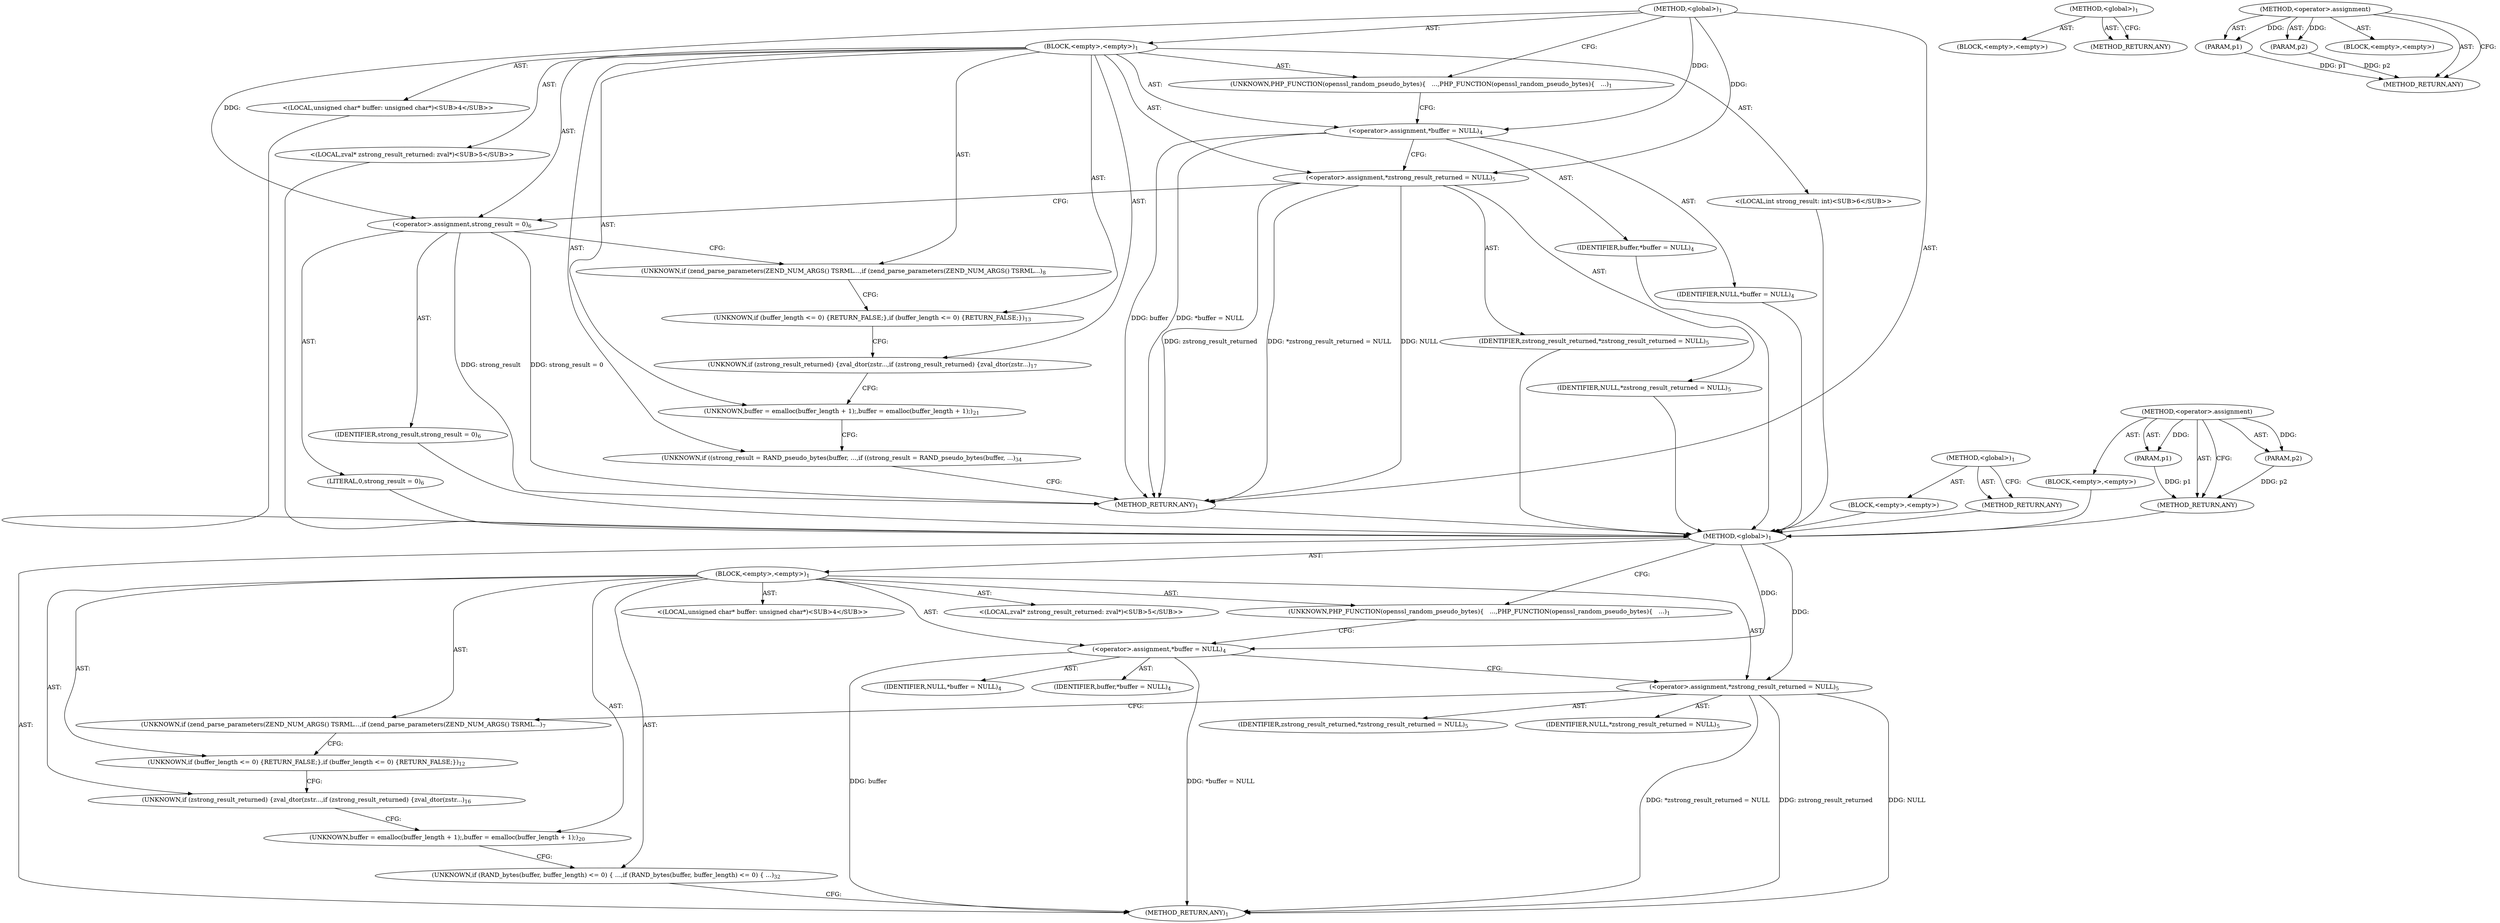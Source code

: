 digraph "&lt;operator&gt;.assignment" {
vulnerable_6 [label=<(METHOD,&lt;global&gt;)<SUB>1</SUB>>];
vulnerable_7 [label=<(BLOCK,&lt;empty&gt;,&lt;empty&gt;)<SUB>1</SUB>>];
vulnerable_8 [label=<(UNKNOWN,PHP_FUNCTION(openssl_random_pseudo_bytes)
{
   ...,PHP_FUNCTION(openssl_random_pseudo_bytes)
{
   ...)<SUB>1</SUB>>];
vulnerable_9 [label="<(LOCAL,unsigned char* buffer: unsigned char*)<SUB>4</SUB>>"];
vulnerable_10 [label=<(&lt;operator&gt;.assignment,*buffer = NULL)<SUB>4</SUB>>];
vulnerable_11 [label=<(IDENTIFIER,buffer,*buffer = NULL)<SUB>4</SUB>>];
vulnerable_12 [label=<(IDENTIFIER,NULL,*buffer = NULL)<SUB>4</SUB>>];
vulnerable_13 [label="<(LOCAL,zval* zstrong_result_returned: zval*)<SUB>5</SUB>>"];
vulnerable_14 [label=<(&lt;operator&gt;.assignment,*zstrong_result_returned = NULL)<SUB>5</SUB>>];
vulnerable_15 [label=<(IDENTIFIER,zstrong_result_returned,*zstrong_result_returned = NULL)<SUB>5</SUB>>];
vulnerable_16 [label=<(IDENTIFIER,NULL,*zstrong_result_returned = NULL)<SUB>5</SUB>>];
vulnerable_17 [label="<(LOCAL,int strong_result: int)<SUB>6</SUB>>"];
vulnerable_18 [label=<(&lt;operator&gt;.assignment,strong_result = 0)<SUB>6</SUB>>];
vulnerable_19 [label=<(IDENTIFIER,strong_result,strong_result = 0)<SUB>6</SUB>>];
vulnerable_20 [label=<(LITERAL,0,strong_result = 0)<SUB>6</SUB>>];
vulnerable_21 [label=<(UNKNOWN,if (zend_parse_parameters(ZEND_NUM_ARGS() TSRML...,if (zend_parse_parameters(ZEND_NUM_ARGS() TSRML...)<SUB>8</SUB>>];
vulnerable_22 [label=<(UNKNOWN,if (buffer_length &lt;= 0) {
		RETURN_FALSE;
	},if (buffer_length &lt;= 0) {
		RETURN_FALSE;
	})<SUB>13</SUB>>];
vulnerable_23 [label=<(UNKNOWN,if (zstrong_result_returned) {
		zval_dtor(zstr...,if (zstrong_result_returned) {
		zval_dtor(zstr...)<SUB>17</SUB>>];
vulnerable_24 [label=<(UNKNOWN,buffer = emalloc(buffer_length + 1);,buffer = emalloc(buffer_length + 1);)<SUB>21</SUB>>];
vulnerable_25 [label=<(UNKNOWN,if ((strong_result = RAND_pseudo_bytes(buffer, ...,if ((strong_result = RAND_pseudo_bytes(buffer, ...)<SUB>34</SUB>>];
vulnerable_26 [label=<(METHOD_RETURN,ANY)<SUB>1</SUB>>];
vulnerable_37 [label=<(METHOD,&lt;global&gt;)<SUB>1</SUB>>];
vulnerable_38 [label=<(BLOCK,&lt;empty&gt;,&lt;empty&gt;)>];
vulnerable_39 [label=<(METHOD_RETURN,ANY)>];
vulnerable_43 [label=<(METHOD,&lt;operator&gt;.assignment)>];
vulnerable_44 [label=<(PARAM,p1)>];
vulnerable_45 [label=<(PARAM,p2)>];
vulnerable_46 [label=<(BLOCK,&lt;empty&gt;,&lt;empty&gt;)>];
vulnerable_47 [label=<(METHOD_RETURN,ANY)>];
fixed_6 [label=<(METHOD,&lt;global&gt;)<SUB>1</SUB>>];
fixed_7 [label=<(BLOCK,&lt;empty&gt;,&lt;empty&gt;)<SUB>1</SUB>>];
fixed_8 [label=<(UNKNOWN,PHP_FUNCTION(openssl_random_pseudo_bytes)
{
   ...,PHP_FUNCTION(openssl_random_pseudo_bytes)
{
   ...)<SUB>1</SUB>>];
fixed_9 [label="<(LOCAL,unsigned char* buffer: unsigned char*)<SUB>4</SUB>>"];
fixed_10 [label=<(&lt;operator&gt;.assignment,*buffer = NULL)<SUB>4</SUB>>];
fixed_11 [label=<(IDENTIFIER,buffer,*buffer = NULL)<SUB>4</SUB>>];
fixed_12 [label=<(IDENTIFIER,NULL,*buffer = NULL)<SUB>4</SUB>>];
fixed_13 [label="<(LOCAL,zval* zstrong_result_returned: zval*)<SUB>5</SUB>>"];
fixed_14 [label=<(&lt;operator&gt;.assignment,*zstrong_result_returned = NULL)<SUB>5</SUB>>];
fixed_15 [label=<(IDENTIFIER,zstrong_result_returned,*zstrong_result_returned = NULL)<SUB>5</SUB>>];
fixed_16 [label=<(IDENTIFIER,NULL,*zstrong_result_returned = NULL)<SUB>5</SUB>>];
fixed_17 [label=<(UNKNOWN,if (zend_parse_parameters(ZEND_NUM_ARGS() TSRML...,if (zend_parse_parameters(ZEND_NUM_ARGS() TSRML...)<SUB>7</SUB>>];
fixed_18 [label=<(UNKNOWN,if (buffer_length &lt;= 0) {
		RETURN_FALSE;
	},if (buffer_length &lt;= 0) {
		RETURN_FALSE;
	})<SUB>12</SUB>>];
fixed_19 [label=<(UNKNOWN,if (zstrong_result_returned) {
		zval_dtor(zstr...,if (zstrong_result_returned) {
		zval_dtor(zstr...)<SUB>16</SUB>>];
fixed_20 [label=<(UNKNOWN,buffer = emalloc(buffer_length + 1);,buffer = emalloc(buffer_length + 1);)<SUB>20</SUB>>];
fixed_21 [label=<(UNKNOWN,if (RAND_bytes(buffer, buffer_length) &lt;= 0) {
 ...,if (RAND_bytes(buffer, buffer_length) &lt;= 0) {
 ...)<SUB>32</SUB>>];
fixed_22 [label=<(METHOD_RETURN,ANY)<SUB>1</SUB>>];
fixed_31 [label=<(METHOD,&lt;global&gt;)<SUB>1</SUB>>];
fixed_32 [label=<(BLOCK,&lt;empty&gt;,&lt;empty&gt;)>];
fixed_33 [label=<(METHOD_RETURN,ANY)>];
fixed_37 [label=<(METHOD,&lt;operator&gt;.assignment)>];
fixed_38 [label=<(PARAM,p1)>];
fixed_39 [label=<(PARAM,p2)>];
fixed_40 [label=<(BLOCK,&lt;empty&gt;,&lt;empty&gt;)>];
fixed_41 [label=<(METHOD_RETURN,ANY)>];
vulnerable_6 -> vulnerable_7  [key=0, label="AST: "];
vulnerable_6 -> vulnerable_26  [key=0, label="AST: "];
vulnerable_6 -> vulnerable_8  [key=0, label="CFG: "];
vulnerable_6 -> vulnerable_10  [key=0, label="DDG: "];
vulnerable_6 -> vulnerable_14  [key=0, label="DDG: "];
vulnerable_6 -> vulnerable_18  [key=0, label="DDG: "];
vulnerable_7 -> vulnerable_8  [key=0, label="AST: "];
vulnerable_7 -> vulnerable_9  [key=0, label="AST: "];
vulnerable_7 -> vulnerable_10  [key=0, label="AST: "];
vulnerable_7 -> vulnerable_13  [key=0, label="AST: "];
vulnerable_7 -> vulnerable_14  [key=0, label="AST: "];
vulnerable_7 -> vulnerable_17  [key=0, label="AST: "];
vulnerable_7 -> vulnerable_18  [key=0, label="AST: "];
vulnerable_7 -> vulnerable_21  [key=0, label="AST: "];
vulnerable_7 -> vulnerable_22  [key=0, label="AST: "];
vulnerable_7 -> vulnerable_23  [key=0, label="AST: "];
vulnerable_7 -> vulnerable_24  [key=0, label="AST: "];
vulnerable_7 -> vulnerable_25  [key=0, label="AST: "];
vulnerable_8 -> vulnerable_10  [key=0, label="CFG: "];
vulnerable_9 -> fixed_6  [key=0];
vulnerable_10 -> vulnerable_11  [key=0, label="AST: "];
vulnerable_10 -> vulnerable_12  [key=0, label="AST: "];
vulnerable_10 -> vulnerable_14  [key=0, label="CFG: "];
vulnerable_10 -> vulnerable_26  [key=0, label="DDG: buffer"];
vulnerable_10 -> vulnerable_26  [key=1, label="DDG: *buffer = NULL"];
vulnerable_11 -> fixed_6  [key=0];
vulnerable_12 -> fixed_6  [key=0];
vulnerable_13 -> fixed_6  [key=0];
vulnerable_14 -> vulnerable_15  [key=0, label="AST: "];
vulnerable_14 -> vulnerable_16  [key=0, label="AST: "];
vulnerable_14 -> vulnerable_18  [key=0, label="CFG: "];
vulnerable_14 -> vulnerable_26  [key=0, label="DDG: zstrong_result_returned"];
vulnerable_14 -> vulnerable_26  [key=1, label="DDG: NULL"];
vulnerable_14 -> vulnerable_26  [key=2, label="DDG: *zstrong_result_returned = NULL"];
vulnerable_15 -> fixed_6  [key=0];
vulnerable_16 -> fixed_6  [key=0];
vulnerable_17 -> fixed_6  [key=0];
vulnerable_18 -> vulnerable_19  [key=0, label="AST: "];
vulnerable_18 -> vulnerable_20  [key=0, label="AST: "];
vulnerable_18 -> vulnerable_21  [key=0, label="CFG: "];
vulnerable_18 -> vulnerable_26  [key=0, label="DDG: strong_result"];
vulnerable_18 -> vulnerable_26  [key=1, label="DDG: strong_result = 0"];
vulnerable_19 -> fixed_6  [key=0];
vulnerable_20 -> fixed_6  [key=0];
vulnerable_21 -> vulnerable_22  [key=0, label="CFG: "];
vulnerable_22 -> vulnerable_23  [key=0, label="CFG: "];
vulnerable_23 -> vulnerable_24  [key=0, label="CFG: "];
vulnerable_24 -> vulnerable_25  [key=0, label="CFG: "];
vulnerable_25 -> vulnerable_26  [key=0, label="CFG: "];
vulnerable_26 -> fixed_6  [key=0];
vulnerable_37 -> vulnerable_38  [key=0, label="AST: "];
vulnerable_37 -> vulnerable_39  [key=0, label="AST: "];
vulnerable_37 -> vulnerable_39  [key=1, label="CFG: "];
vulnerable_38 -> fixed_6  [key=0];
vulnerable_39 -> fixed_6  [key=0];
vulnerable_43 -> vulnerable_44  [key=0, label="AST: "];
vulnerable_43 -> vulnerable_44  [key=1, label="DDG: "];
vulnerable_43 -> vulnerable_46  [key=0, label="AST: "];
vulnerable_43 -> vulnerable_45  [key=0, label="AST: "];
vulnerable_43 -> vulnerable_45  [key=1, label="DDG: "];
vulnerable_43 -> vulnerable_47  [key=0, label="AST: "];
vulnerable_43 -> vulnerable_47  [key=1, label="CFG: "];
vulnerable_44 -> vulnerable_47  [key=0, label="DDG: p1"];
vulnerable_45 -> vulnerable_47  [key=0, label="DDG: p2"];
vulnerable_46 -> fixed_6  [key=0];
vulnerable_47 -> fixed_6  [key=0];
fixed_6 -> fixed_7  [key=0, label="AST: "];
fixed_6 -> fixed_22  [key=0, label="AST: "];
fixed_6 -> fixed_8  [key=0, label="CFG: "];
fixed_6 -> fixed_10  [key=0, label="DDG: "];
fixed_6 -> fixed_14  [key=0, label="DDG: "];
fixed_7 -> fixed_8  [key=0, label="AST: "];
fixed_7 -> fixed_9  [key=0, label="AST: "];
fixed_7 -> fixed_10  [key=0, label="AST: "];
fixed_7 -> fixed_13  [key=0, label="AST: "];
fixed_7 -> fixed_14  [key=0, label="AST: "];
fixed_7 -> fixed_17  [key=0, label="AST: "];
fixed_7 -> fixed_18  [key=0, label="AST: "];
fixed_7 -> fixed_19  [key=0, label="AST: "];
fixed_7 -> fixed_20  [key=0, label="AST: "];
fixed_7 -> fixed_21  [key=0, label="AST: "];
fixed_8 -> fixed_10  [key=0, label="CFG: "];
fixed_10 -> fixed_11  [key=0, label="AST: "];
fixed_10 -> fixed_12  [key=0, label="AST: "];
fixed_10 -> fixed_14  [key=0, label="CFG: "];
fixed_10 -> fixed_22  [key=0, label="DDG: buffer"];
fixed_10 -> fixed_22  [key=1, label="DDG: *buffer = NULL"];
fixed_14 -> fixed_15  [key=0, label="AST: "];
fixed_14 -> fixed_16  [key=0, label="AST: "];
fixed_14 -> fixed_17  [key=0, label="CFG: "];
fixed_14 -> fixed_22  [key=0, label="DDG: zstrong_result_returned"];
fixed_14 -> fixed_22  [key=1, label="DDG: NULL"];
fixed_14 -> fixed_22  [key=2, label="DDG: *zstrong_result_returned = NULL"];
fixed_17 -> fixed_18  [key=0, label="CFG: "];
fixed_18 -> fixed_19  [key=0, label="CFG: "];
fixed_19 -> fixed_20  [key=0, label="CFG: "];
fixed_20 -> fixed_21  [key=0, label="CFG: "];
fixed_21 -> fixed_22  [key=0, label="CFG: "];
fixed_31 -> fixed_32  [key=0, label="AST: "];
fixed_31 -> fixed_33  [key=0, label="AST: "];
fixed_31 -> fixed_33  [key=1, label="CFG: "];
fixed_37 -> fixed_38  [key=0, label="AST: "];
fixed_37 -> fixed_38  [key=1, label="DDG: "];
fixed_37 -> fixed_40  [key=0, label="AST: "];
fixed_37 -> fixed_39  [key=0, label="AST: "];
fixed_37 -> fixed_39  [key=1, label="DDG: "];
fixed_37 -> fixed_41  [key=0, label="AST: "];
fixed_37 -> fixed_41  [key=1, label="CFG: "];
fixed_38 -> fixed_41  [key=0, label="DDG: p1"];
fixed_39 -> fixed_41  [key=0, label="DDG: p2"];
}
